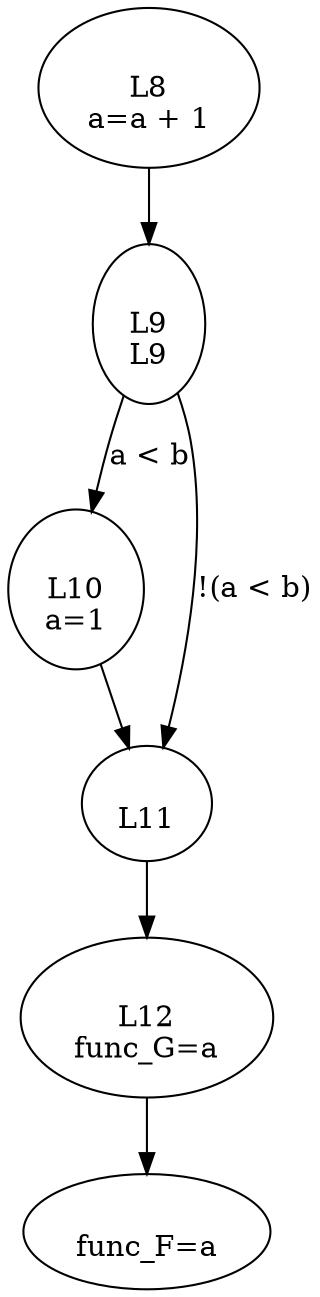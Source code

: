 // func_F
digraph {
	8 -> 9 [label=""]
	8 [label="
L8
a=a + 1
"]
	9 -> 10 [label="a < b"]
	9 -> 11 [label="!(a < b)"]
	9 [label="
L9
L9
"]
	10 -> 11 [label=""]
	10 [label="
L10
a=1
"]
	11 -> 12 [label=""]
	11 [label="
L11
"]
	12 -> 13 [label=""]
	12 [label="
L12
func_G=a
"]
	13 [label="
func_F=a
"]
}
